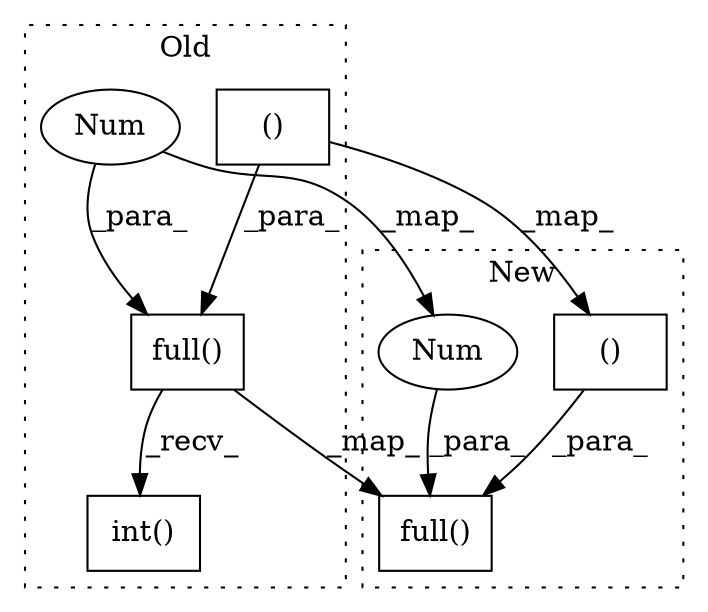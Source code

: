 digraph G {
subgraph cluster0 {
1 [label="full()" a="75" s="3290,3310" l="11,1" shape="box"];
3 [label="int()" a="75" s="3290" l="27" shape="box"];
4 [label="Num" a="76" s="3307" l="3" shape="ellipse"];
7 [label="()" a="54" s="3303" l="0" shape="box"];
label = "Old";
style="dotted";
}
subgraph cluster1 {
2 [label="full()" a="75" s="3365,3385" l="11,20" shape="box"];
5 [label="Num" a="76" s="3382" l="3" shape="ellipse"];
6 [label="()" a="54" s="3378" l="0" shape="box"];
label = "New";
style="dotted";
}
1 -> 2 [label="_map_"];
1 -> 3 [label="_recv_"];
4 -> 5 [label="_map_"];
4 -> 1 [label="_para_"];
5 -> 2 [label="_para_"];
6 -> 2 [label="_para_"];
7 -> 1 [label="_para_"];
7 -> 6 [label="_map_"];
}